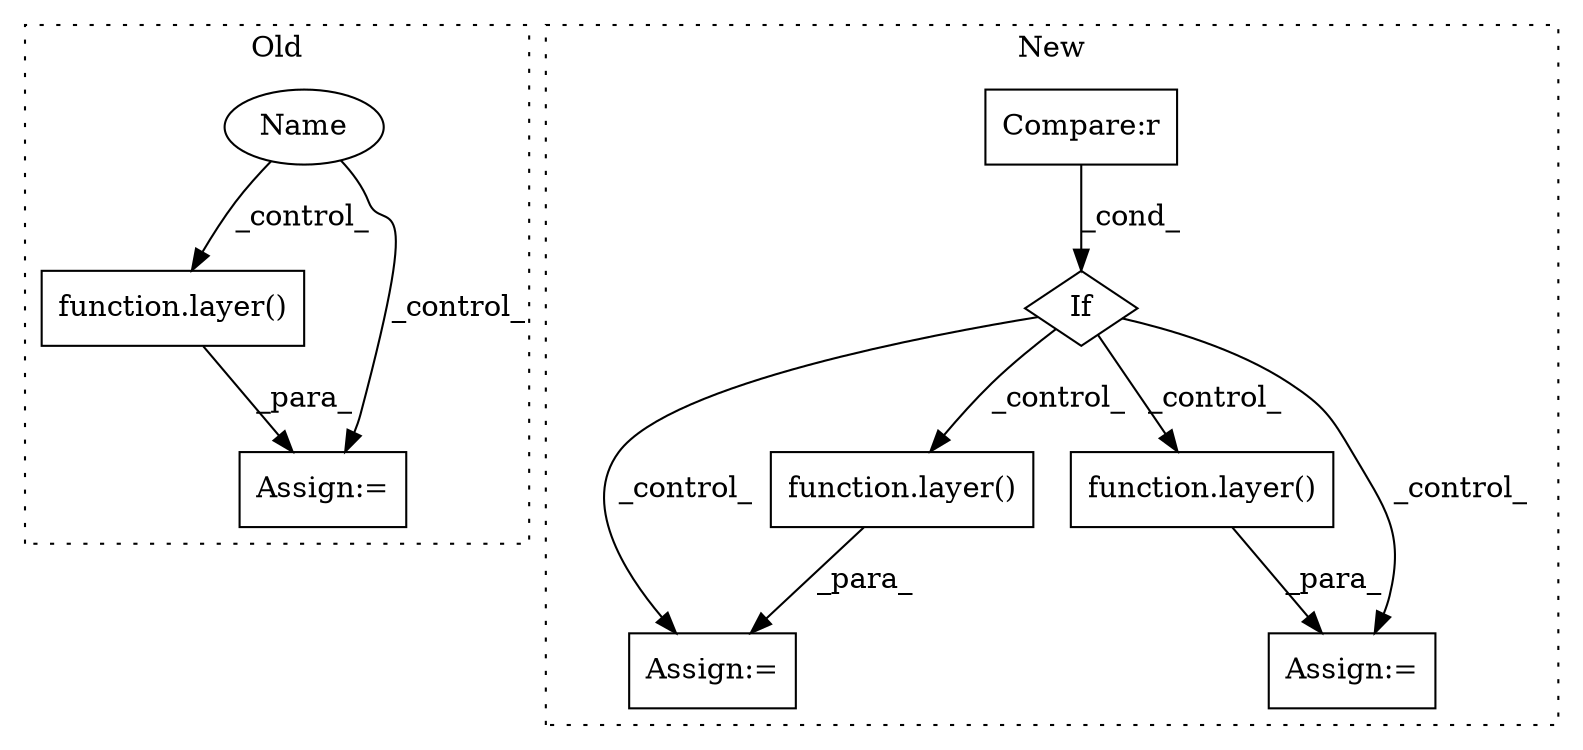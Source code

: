 digraph G {
subgraph cluster0 {
1 [label="function.layer()" a="75" s="5246,5283" l="6,1" shape="box"];
3 [label="Assign:=" a="68" s="5243" l="3" shape="box"];
6 [label="Name" a="87" s="5203" l="5" shape="ellipse"];
label = "Old";
style="dotted";
}
subgraph cluster1 {
2 [label="If" a="96" s="5126" l="3" shape="diamond"];
4 [label="Assign:=" a="68" s="5281" l="3" shape="box"];
5 [label="Compare:r" a="40" s="5129" l="29" shape="box"];
7 [label="function.layer()" a="75" s="5185,5239" l="6,1" shape="box"];
8 [label="Assign:=" a="68" s="5182" l="3" shape="box"];
9 [label="function.layer()" a="75" s="5284,5332" l="6,1" shape="box"];
label = "New";
style="dotted";
}
1 -> 3 [label="_para_"];
2 -> 7 [label="_control_"];
2 -> 4 [label="_control_"];
2 -> 8 [label="_control_"];
2 -> 9 [label="_control_"];
5 -> 2 [label="_cond_"];
6 -> 3 [label="_control_"];
6 -> 1 [label="_control_"];
7 -> 8 [label="_para_"];
9 -> 4 [label="_para_"];
}